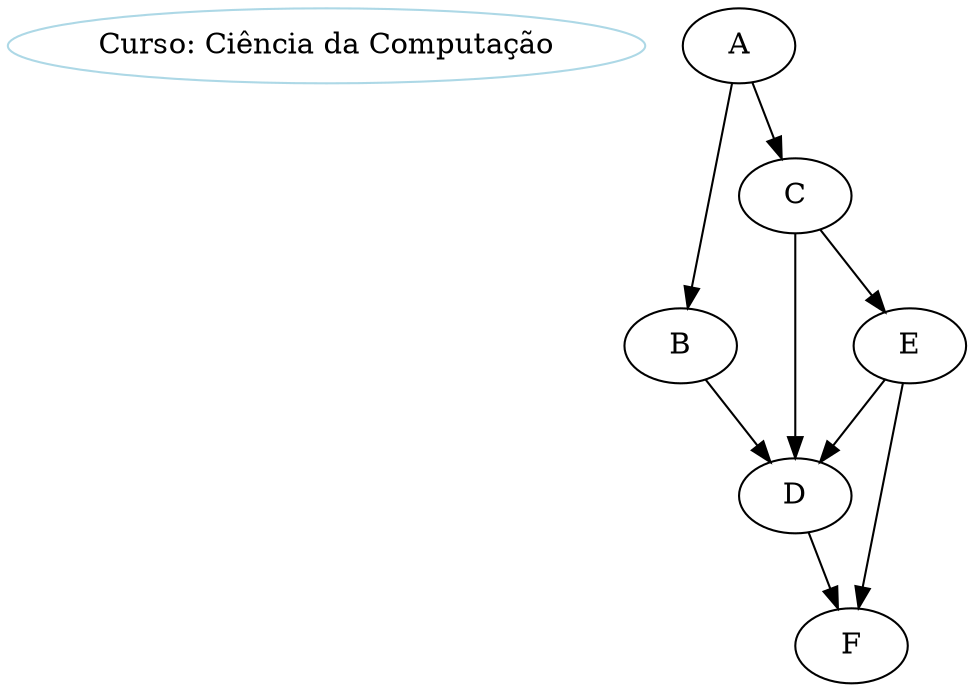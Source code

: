 digraph Disciplinas {
 c [color=lightblue, label="Curso: Ciência da Computação"];"A" -> "B";
"A" -> "C";
"B" -> "D";
"C" -> "D";
"C" -> "E";
"D" -> "F";
"E" -> "D";
"E" -> "F";

}